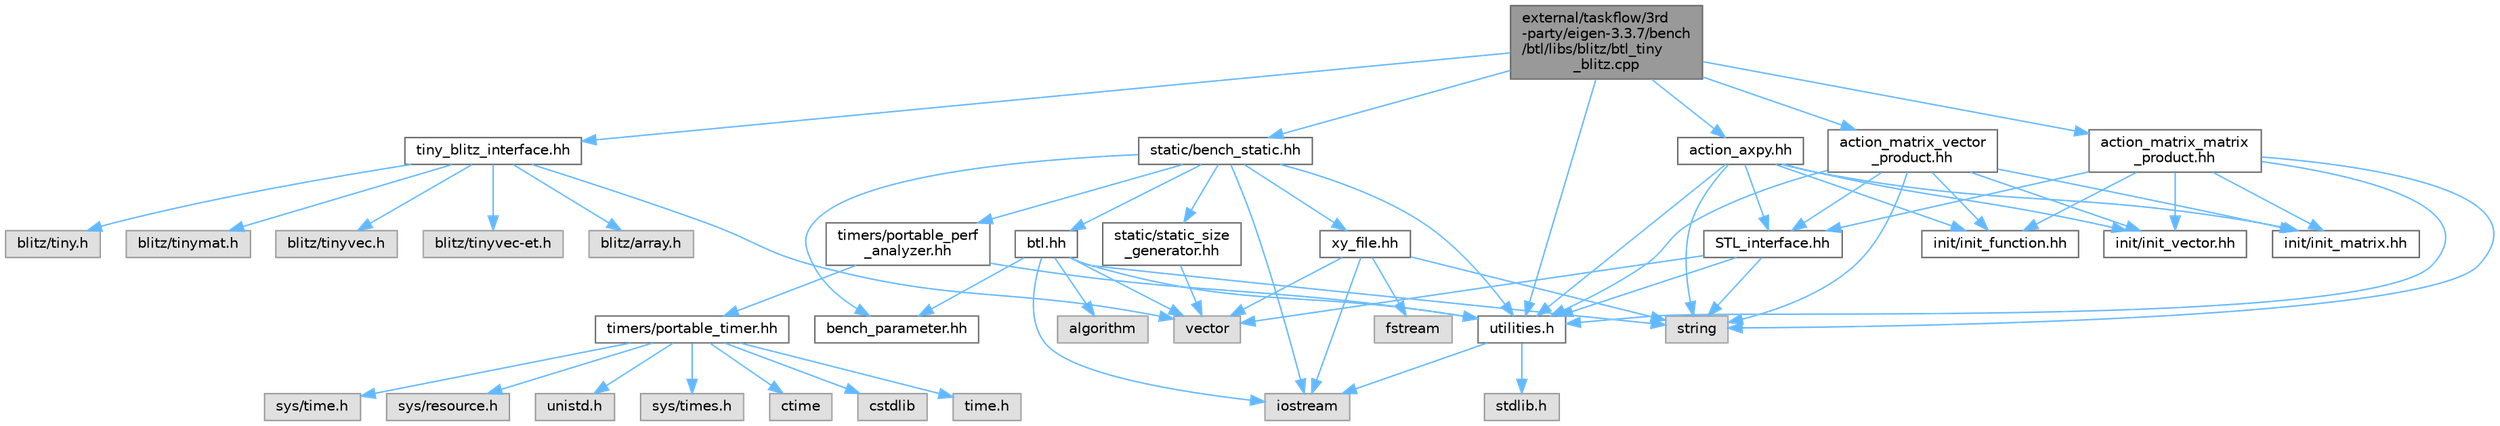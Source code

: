 digraph "external/taskflow/3rd-party/eigen-3.3.7/bench/btl/libs/blitz/btl_tiny_blitz.cpp"
{
 // LATEX_PDF_SIZE
  bgcolor="transparent";
  edge [fontname=Helvetica,fontsize=10,labelfontname=Helvetica,labelfontsize=10];
  node [fontname=Helvetica,fontsize=10,shape=box,height=0.2,width=0.4];
  Node1 [id="Node000001",label="external/taskflow/3rd\l-party/eigen-3.3.7/bench\l/btl/libs/blitz/btl_tiny\l_blitz.cpp",height=0.2,width=0.4,color="gray40", fillcolor="grey60", style="filled", fontcolor="black",tooltip=" "];
  Node1 -> Node2 [id="edge63_Node000001_Node000002",color="steelblue1",style="solid",tooltip=" "];
  Node2 [id="Node000002",label="utilities.h",height=0.2,width=0.4,color="grey40", fillcolor="white", style="filled",URL="$utilities_8h.html",tooltip=" "];
  Node2 -> Node3 [id="edge64_Node000002_Node000003",color="steelblue1",style="solid",tooltip=" "];
  Node3 [id="Node000003",label="stdlib.h",height=0.2,width=0.4,color="grey60", fillcolor="#E0E0E0", style="filled",tooltip=" "];
  Node2 -> Node4 [id="edge65_Node000002_Node000004",color="steelblue1",style="solid",tooltip=" "];
  Node4 [id="Node000004",label="iostream",height=0.2,width=0.4,color="grey60", fillcolor="#E0E0E0", style="filled",tooltip=" "];
  Node1 -> Node5 [id="edge66_Node000001_Node000005",color="steelblue1",style="solid",tooltip=" "];
  Node5 [id="Node000005",label="tiny_blitz_interface.hh",height=0.2,width=0.4,color="grey40", fillcolor="white", style="filled",URL="$tiny__blitz__interface_8hh.html",tooltip=" "];
  Node5 -> Node6 [id="edge67_Node000005_Node000006",color="steelblue1",style="solid",tooltip=" "];
  Node6 [id="Node000006",label="blitz/array.h",height=0.2,width=0.4,color="grey60", fillcolor="#E0E0E0", style="filled",tooltip=" "];
  Node5 -> Node7 [id="edge68_Node000005_Node000007",color="steelblue1",style="solid",tooltip=" "];
  Node7 [id="Node000007",label="blitz/tiny.h",height=0.2,width=0.4,color="grey60", fillcolor="#E0E0E0", style="filled",tooltip=" "];
  Node5 -> Node8 [id="edge69_Node000005_Node000008",color="steelblue1",style="solid",tooltip=" "];
  Node8 [id="Node000008",label="blitz/tinymat.h",height=0.2,width=0.4,color="grey60", fillcolor="#E0E0E0", style="filled",tooltip=" "];
  Node5 -> Node9 [id="edge70_Node000005_Node000009",color="steelblue1",style="solid",tooltip=" "];
  Node9 [id="Node000009",label="blitz/tinyvec.h",height=0.2,width=0.4,color="grey60", fillcolor="#E0E0E0", style="filled",tooltip=" "];
  Node5 -> Node10 [id="edge71_Node000005_Node000010",color="steelblue1",style="solid",tooltip=" "];
  Node10 [id="Node000010",label="blitz/tinyvec-et.h",height=0.2,width=0.4,color="grey60", fillcolor="#E0E0E0", style="filled",tooltip=" "];
  Node5 -> Node11 [id="edge72_Node000005_Node000011",color="steelblue1",style="solid",tooltip=" "];
  Node11 [id="Node000011",label="vector",height=0.2,width=0.4,color="grey60", fillcolor="#E0E0E0", style="filled",tooltip=" "];
  Node1 -> Node12 [id="edge73_Node000001_Node000012",color="steelblue1",style="solid",tooltip=" "];
  Node12 [id="Node000012",label="static/bench_static.hh",height=0.2,width=0.4,color="grey40", fillcolor="white", style="filled",URL="$bench__static_8hh.html",tooltip=" "];
  Node12 -> Node13 [id="edge74_Node000012_Node000013",color="steelblue1",style="solid",tooltip=" "];
  Node13 [id="Node000013",label="btl.hh",height=0.2,width=0.4,color="grey40", fillcolor="white", style="filled",URL="$btl_8hh.html",tooltip=" "];
  Node13 -> Node14 [id="edge75_Node000013_Node000014",color="steelblue1",style="solid",tooltip=" "];
  Node14 [id="Node000014",label="bench_parameter.hh",height=0.2,width=0.4,color="grey40", fillcolor="white", style="filled",URL="$bench__parameter_8hh.html",tooltip=" "];
  Node13 -> Node4 [id="edge76_Node000013_Node000004",color="steelblue1",style="solid",tooltip=" "];
  Node13 -> Node15 [id="edge77_Node000013_Node000015",color="steelblue1",style="solid",tooltip=" "];
  Node15 [id="Node000015",label="algorithm",height=0.2,width=0.4,color="grey60", fillcolor="#E0E0E0", style="filled",tooltip=" "];
  Node13 -> Node11 [id="edge78_Node000013_Node000011",color="steelblue1",style="solid",tooltip=" "];
  Node13 -> Node16 [id="edge79_Node000013_Node000016",color="steelblue1",style="solid",tooltip=" "];
  Node16 [id="Node000016",label="string",height=0.2,width=0.4,color="grey60", fillcolor="#E0E0E0", style="filled",tooltip=" "];
  Node13 -> Node2 [id="edge80_Node000013_Node000002",color="steelblue1",style="solid",tooltip=" "];
  Node12 -> Node14 [id="edge81_Node000012_Node000014",color="steelblue1",style="solid",tooltip=" "];
  Node12 -> Node4 [id="edge82_Node000012_Node000004",color="steelblue1",style="solid",tooltip=" "];
  Node12 -> Node2 [id="edge83_Node000012_Node000002",color="steelblue1",style="solid",tooltip=" "];
  Node12 -> Node17 [id="edge84_Node000012_Node000017",color="steelblue1",style="solid",tooltip=" "];
  Node17 [id="Node000017",label="xy_file.hh",height=0.2,width=0.4,color="grey40", fillcolor="white", style="filled",URL="$xy__file_8hh.html",tooltip=" "];
  Node17 -> Node18 [id="edge85_Node000017_Node000018",color="steelblue1",style="solid",tooltip=" "];
  Node18 [id="Node000018",label="fstream",height=0.2,width=0.4,color="grey60", fillcolor="#E0E0E0", style="filled",tooltip=" "];
  Node17 -> Node4 [id="edge86_Node000017_Node000004",color="steelblue1",style="solid",tooltip=" "];
  Node17 -> Node16 [id="edge87_Node000017_Node000016",color="steelblue1",style="solid",tooltip=" "];
  Node17 -> Node11 [id="edge88_Node000017_Node000011",color="steelblue1",style="solid",tooltip=" "];
  Node12 -> Node19 [id="edge89_Node000012_Node000019",color="steelblue1",style="solid",tooltip=" "];
  Node19 [id="Node000019",label="static/static_size\l_generator.hh",height=0.2,width=0.4,color="grey40", fillcolor="white", style="filled",URL="$static__size__generator_8hh.html",tooltip=" "];
  Node19 -> Node11 [id="edge90_Node000019_Node000011",color="steelblue1",style="solid",tooltip=" "];
  Node12 -> Node20 [id="edge91_Node000012_Node000020",color="steelblue1",style="solid",tooltip=" "];
  Node20 [id="Node000020",label="timers/portable_perf\l_analyzer.hh",height=0.2,width=0.4,color="grey40", fillcolor="white", style="filled",URL="$portable__perf__analyzer_8hh.html",tooltip=" "];
  Node20 -> Node2 [id="edge92_Node000020_Node000002",color="steelblue1",style="solid",tooltip=" "];
  Node20 -> Node21 [id="edge93_Node000020_Node000021",color="steelblue1",style="solid",tooltip=" "];
  Node21 [id="Node000021",label="timers/portable_timer.hh",height=0.2,width=0.4,color="grey40", fillcolor="white", style="filled",URL="$portable__timer_8hh.html",tooltip=" "];
  Node21 -> Node22 [id="edge94_Node000021_Node000022",color="steelblue1",style="solid",tooltip=" "];
  Node22 [id="Node000022",label="ctime",height=0.2,width=0.4,color="grey60", fillcolor="#E0E0E0", style="filled",tooltip=" "];
  Node21 -> Node23 [id="edge95_Node000021_Node000023",color="steelblue1",style="solid",tooltip=" "];
  Node23 [id="Node000023",label="cstdlib",height=0.2,width=0.4,color="grey60", fillcolor="#E0E0E0", style="filled",tooltip=" "];
  Node21 -> Node24 [id="edge96_Node000021_Node000024",color="steelblue1",style="solid",tooltip=" "];
  Node24 [id="Node000024",label="time.h",height=0.2,width=0.4,color="grey60", fillcolor="#E0E0E0", style="filled",tooltip=" "];
  Node21 -> Node25 [id="edge97_Node000021_Node000025",color="steelblue1",style="solid",tooltip=" "];
  Node25 [id="Node000025",label="sys/time.h",height=0.2,width=0.4,color="grey60", fillcolor="#E0E0E0", style="filled",tooltip=" "];
  Node21 -> Node26 [id="edge98_Node000021_Node000026",color="steelblue1",style="solid",tooltip=" "];
  Node26 [id="Node000026",label="sys/resource.h",height=0.2,width=0.4,color="grey60", fillcolor="#E0E0E0", style="filled",tooltip=" "];
  Node21 -> Node27 [id="edge99_Node000021_Node000027",color="steelblue1",style="solid",tooltip=" "];
  Node27 [id="Node000027",label="unistd.h",height=0.2,width=0.4,color="grey60", fillcolor="#E0E0E0", style="filled",tooltip=" "];
  Node21 -> Node28 [id="edge100_Node000021_Node000028",color="steelblue1",style="solid",tooltip=" "];
  Node28 [id="Node000028",label="sys/times.h",height=0.2,width=0.4,color="grey60", fillcolor="#E0E0E0", style="filled",tooltip=" "];
  Node1 -> Node29 [id="edge101_Node000001_Node000029",color="steelblue1",style="solid",tooltip=" "];
  Node29 [id="Node000029",label="action_matrix_vector\l_product.hh",height=0.2,width=0.4,color="grey40", fillcolor="white", style="filled",URL="$action__matrix__vector__product_8hh.html",tooltip=" "];
  Node29 -> Node2 [id="edge102_Node000029_Node000002",color="steelblue1",style="solid",tooltip=" "];
  Node29 -> Node30 [id="edge103_Node000029_Node000030",color="steelblue1",style="solid",tooltip=" "];
  Node30 [id="Node000030",label="STL_interface.hh",height=0.2,width=0.4,color="grey40", fillcolor="white", style="filled",URL="$_s_t_l__interface_8hh.html",tooltip=" "];
  Node30 -> Node16 [id="edge104_Node000030_Node000016",color="steelblue1",style="solid",tooltip=" "];
  Node30 -> Node11 [id="edge105_Node000030_Node000011",color="steelblue1",style="solid",tooltip=" "];
  Node30 -> Node2 [id="edge106_Node000030_Node000002",color="steelblue1",style="solid",tooltip=" "];
  Node29 -> Node16 [id="edge107_Node000029_Node000016",color="steelblue1",style="solid",tooltip=" "];
  Node29 -> Node31 [id="edge108_Node000029_Node000031",color="steelblue1",style="solid",tooltip=" "];
  Node31 [id="Node000031",label="init/init_function.hh",height=0.2,width=0.4,color="grey40", fillcolor="white", style="filled",URL="$init__function_8hh.html",tooltip=" "];
  Node29 -> Node32 [id="edge109_Node000029_Node000032",color="steelblue1",style="solid",tooltip=" "];
  Node32 [id="Node000032",label="init/init_vector.hh",height=0.2,width=0.4,color="grey40", fillcolor="white", style="filled",URL="$init__vector_8hh.html",tooltip=" "];
  Node29 -> Node33 [id="edge110_Node000029_Node000033",color="steelblue1",style="solid",tooltip=" "];
  Node33 [id="Node000033",label="init/init_matrix.hh",height=0.2,width=0.4,color="grey40", fillcolor="white", style="filled",URL="$init__matrix_8hh.html",tooltip=" "];
  Node1 -> Node34 [id="edge111_Node000001_Node000034",color="steelblue1",style="solid",tooltip=" "];
  Node34 [id="Node000034",label="action_matrix_matrix\l_product.hh",height=0.2,width=0.4,color="grey40", fillcolor="white", style="filled",URL="$action__matrix__matrix__product_8hh.html",tooltip=" "];
  Node34 -> Node2 [id="edge112_Node000034_Node000002",color="steelblue1",style="solid",tooltip=" "];
  Node34 -> Node30 [id="edge113_Node000034_Node000030",color="steelblue1",style="solid",tooltip=" "];
  Node34 -> Node16 [id="edge114_Node000034_Node000016",color="steelblue1",style="solid",tooltip=" "];
  Node34 -> Node31 [id="edge115_Node000034_Node000031",color="steelblue1",style="solid",tooltip=" "];
  Node34 -> Node32 [id="edge116_Node000034_Node000032",color="steelblue1",style="solid",tooltip=" "];
  Node34 -> Node33 [id="edge117_Node000034_Node000033",color="steelblue1",style="solid",tooltip=" "];
  Node1 -> Node35 [id="edge118_Node000001_Node000035",color="steelblue1",style="solid",tooltip=" "];
  Node35 [id="Node000035",label="action_axpy.hh",height=0.2,width=0.4,color="grey40", fillcolor="white", style="filled",URL="$action__axpy_8hh.html",tooltip=" "];
  Node35 -> Node2 [id="edge119_Node000035_Node000002",color="steelblue1",style="solid",tooltip=" "];
  Node35 -> Node30 [id="edge120_Node000035_Node000030",color="steelblue1",style="solid",tooltip=" "];
  Node35 -> Node16 [id="edge121_Node000035_Node000016",color="steelblue1",style="solid",tooltip=" "];
  Node35 -> Node31 [id="edge122_Node000035_Node000031",color="steelblue1",style="solid",tooltip=" "];
  Node35 -> Node32 [id="edge123_Node000035_Node000032",color="steelblue1",style="solid",tooltip=" "];
  Node35 -> Node33 [id="edge124_Node000035_Node000033",color="steelblue1",style="solid",tooltip=" "];
}
